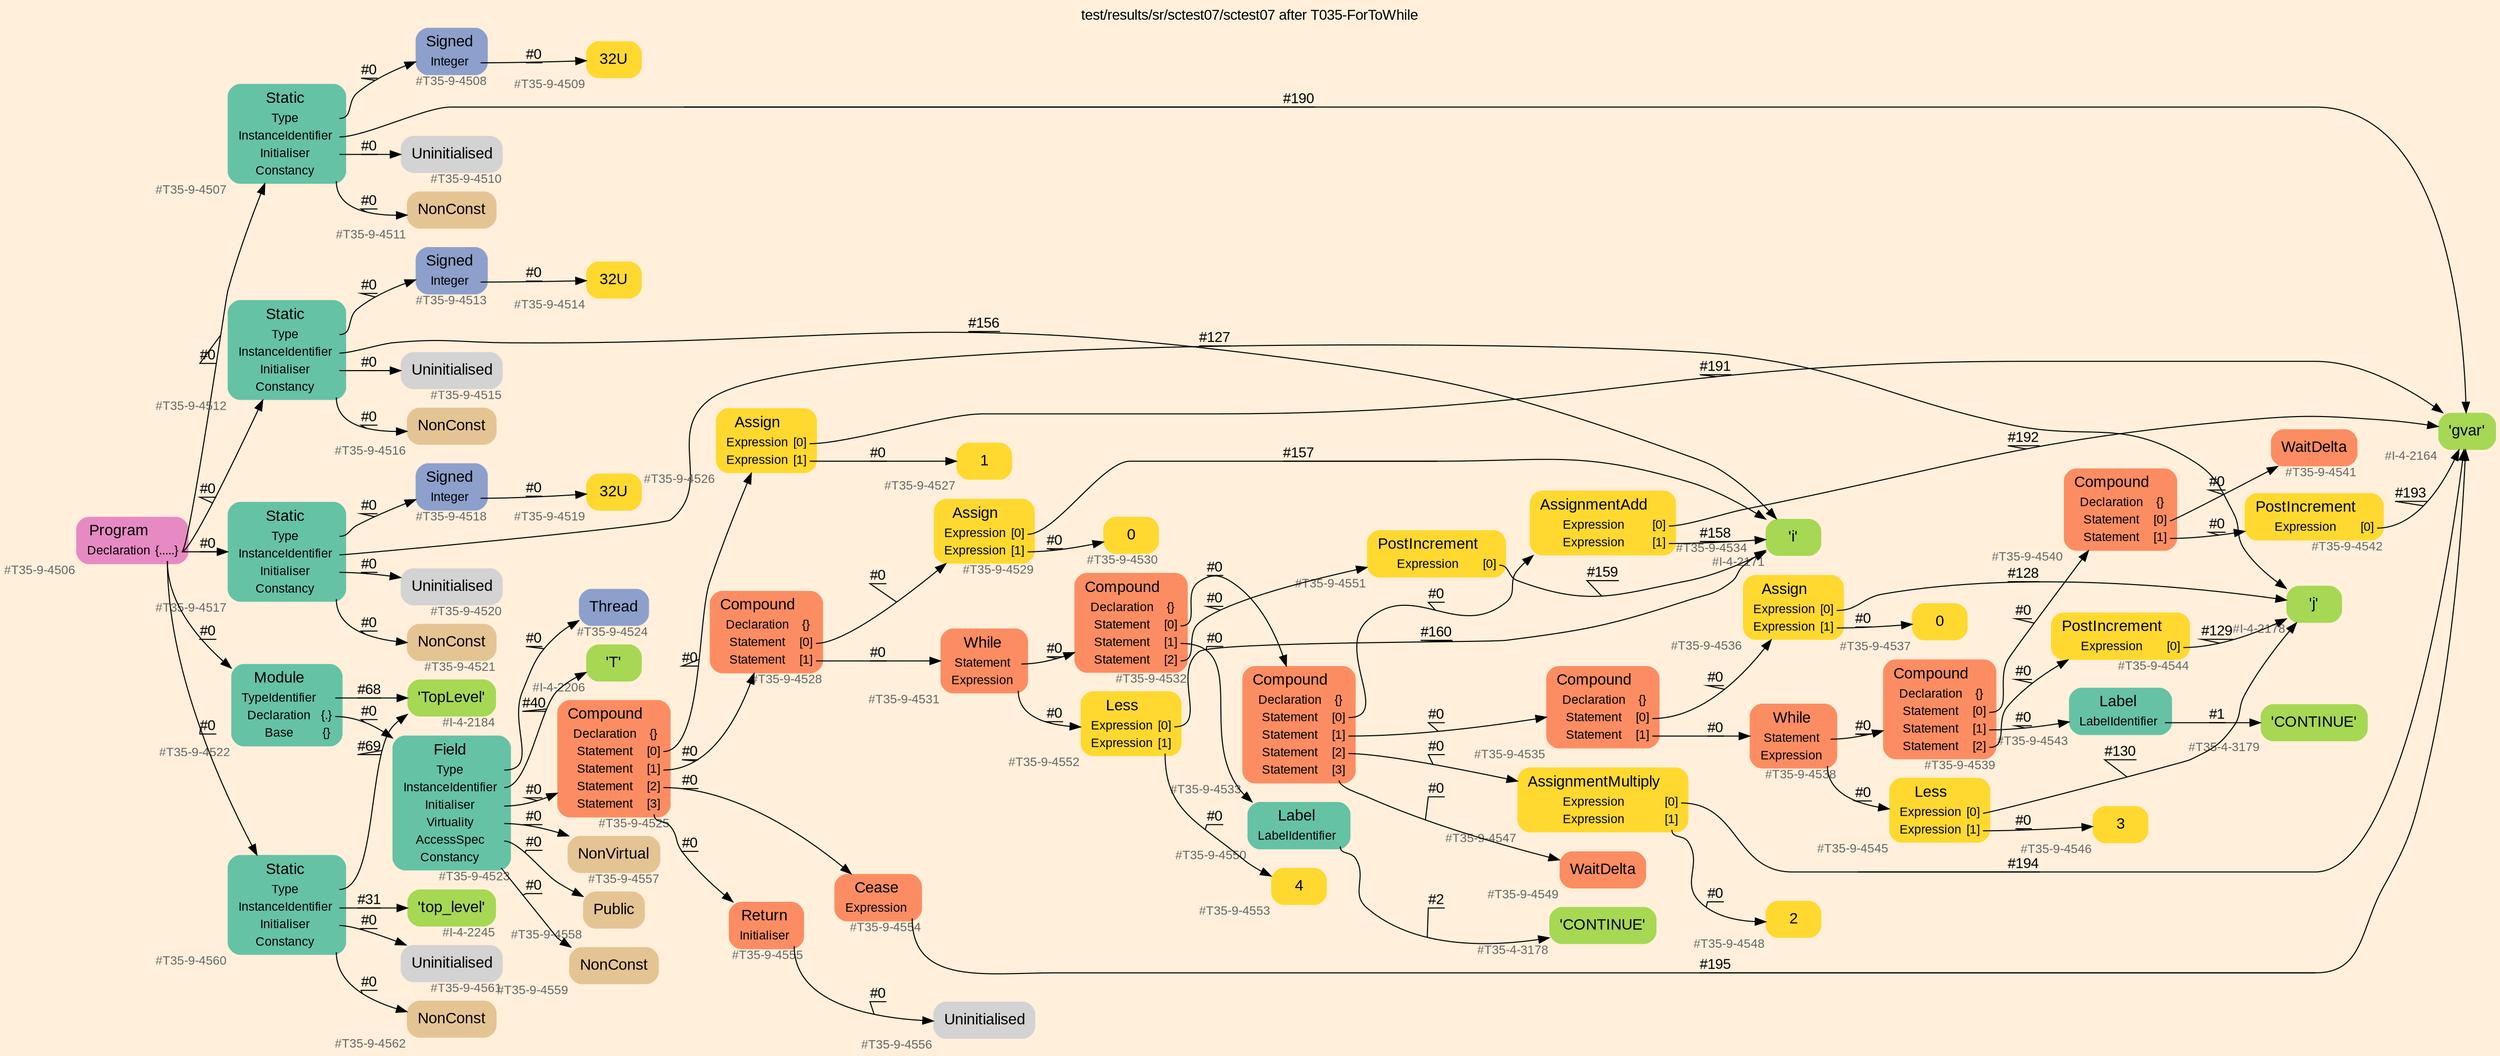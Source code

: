digraph "test/results/sr/sctest07/sctest07 after T035-ForToWhile" {
label = "test/results/sr/sctest07/sctest07 after T035-ForToWhile"
labelloc = t
graph [
    rankdir = "LR"
    ranksep = 0.3
    bgcolor = antiquewhite1
    color = black
    fontcolor = black
    fontname = "Arial"
];
node [
    fontname = "Arial"
];
edge [
    fontname = "Arial"
];

// -------------------- node figure --------------------
// -------- block #T35-9-4506 ----------
"#T35-9-4506" [
    fillcolor = "/set28/4"
    xlabel = "#T35-9-4506"
    fontsize = "12"
    fontcolor = grey40
    shape = "plaintext"
    label = <<TABLE BORDER="0" CELLBORDER="0" CELLSPACING="0">
     <TR><TD><FONT COLOR="black" POINT-SIZE="15">Program</FONT></TD></TR>
     <TR><TD><FONT COLOR="black" POINT-SIZE="12">Declaration</FONT></TD><TD PORT="port0"><FONT COLOR="black" POINT-SIZE="12">{.....}</FONT></TD></TR>
    </TABLE>>
    style = "rounded,filled"
];

// -------- block #T35-9-4507 ----------
"#T35-9-4507" [
    fillcolor = "/set28/1"
    xlabel = "#T35-9-4507"
    fontsize = "12"
    fontcolor = grey40
    shape = "plaintext"
    label = <<TABLE BORDER="0" CELLBORDER="0" CELLSPACING="0">
     <TR><TD><FONT COLOR="black" POINT-SIZE="15">Static</FONT></TD></TR>
     <TR><TD><FONT COLOR="black" POINT-SIZE="12">Type</FONT></TD><TD PORT="port0"></TD></TR>
     <TR><TD><FONT COLOR="black" POINT-SIZE="12">InstanceIdentifier</FONT></TD><TD PORT="port1"></TD></TR>
     <TR><TD><FONT COLOR="black" POINT-SIZE="12">Initialiser</FONT></TD><TD PORT="port2"></TD></TR>
     <TR><TD><FONT COLOR="black" POINT-SIZE="12">Constancy</FONT></TD><TD PORT="port3"></TD></TR>
    </TABLE>>
    style = "rounded,filled"
];

// -------- block #T35-9-4508 ----------
"#T35-9-4508" [
    fillcolor = "/set28/3"
    xlabel = "#T35-9-4508"
    fontsize = "12"
    fontcolor = grey40
    shape = "plaintext"
    label = <<TABLE BORDER="0" CELLBORDER="0" CELLSPACING="0">
     <TR><TD><FONT COLOR="black" POINT-SIZE="15">Signed</FONT></TD></TR>
     <TR><TD><FONT COLOR="black" POINT-SIZE="12">Integer</FONT></TD><TD PORT="port0"></TD></TR>
    </TABLE>>
    style = "rounded,filled"
];

// -------- block #T35-9-4509 ----------
"#T35-9-4509" [
    fillcolor = "/set28/6"
    xlabel = "#T35-9-4509"
    fontsize = "12"
    fontcolor = grey40
    shape = "plaintext"
    label = <<TABLE BORDER="0" CELLBORDER="0" CELLSPACING="0">
     <TR><TD><FONT COLOR="black" POINT-SIZE="15">32U</FONT></TD></TR>
    </TABLE>>
    style = "rounded,filled"
];

// -------- block #I-4-2164 ----------
"#I-4-2164" [
    fillcolor = "/set28/5"
    xlabel = "#I-4-2164"
    fontsize = "12"
    fontcolor = grey40
    shape = "plaintext"
    label = <<TABLE BORDER="0" CELLBORDER="0" CELLSPACING="0">
     <TR><TD><FONT COLOR="black" POINT-SIZE="15">'gvar'</FONT></TD></TR>
    </TABLE>>
    style = "rounded,filled"
];

// -------- block #T35-9-4510 ----------
"#T35-9-4510" [
    xlabel = "#T35-9-4510"
    fontsize = "12"
    fontcolor = grey40
    shape = "plaintext"
    label = <<TABLE BORDER="0" CELLBORDER="0" CELLSPACING="0">
     <TR><TD><FONT COLOR="black" POINT-SIZE="15">Uninitialised</FONT></TD></TR>
    </TABLE>>
    style = "rounded,filled"
];

// -------- block #T35-9-4511 ----------
"#T35-9-4511" [
    fillcolor = "/set28/7"
    xlabel = "#T35-9-4511"
    fontsize = "12"
    fontcolor = grey40
    shape = "plaintext"
    label = <<TABLE BORDER="0" CELLBORDER="0" CELLSPACING="0">
     <TR><TD><FONT COLOR="black" POINT-SIZE="15">NonConst</FONT></TD></TR>
    </TABLE>>
    style = "rounded,filled"
];

// -------- block #T35-9-4512 ----------
"#T35-9-4512" [
    fillcolor = "/set28/1"
    xlabel = "#T35-9-4512"
    fontsize = "12"
    fontcolor = grey40
    shape = "plaintext"
    label = <<TABLE BORDER="0" CELLBORDER="0" CELLSPACING="0">
     <TR><TD><FONT COLOR="black" POINT-SIZE="15">Static</FONT></TD></TR>
     <TR><TD><FONT COLOR="black" POINT-SIZE="12">Type</FONT></TD><TD PORT="port0"></TD></TR>
     <TR><TD><FONT COLOR="black" POINT-SIZE="12">InstanceIdentifier</FONT></TD><TD PORT="port1"></TD></TR>
     <TR><TD><FONT COLOR="black" POINT-SIZE="12">Initialiser</FONT></TD><TD PORT="port2"></TD></TR>
     <TR><TD><FONT COLOR="black" POINT-SIZE="12">Constancy</FONT></TD><TD PORT="port3"></TD></TR>
    </TABLE>>
    style = "rounded,filled"
];

// -------- block #T35-9-4513 ----------
"#T35-9-4513" [
    fillcolor = "/set28/3"
    xlabel = "#T35-9-4513"
    fontsize = "12"
    fontcolor = grey40
    shape = "plaintext"
    label = <<TABLE BORDER="0" CELLBORDER="0" CELLSPACING="0">
     <TR><TD><FONT COLOR="black" POINT-SIZE="15">Signed</FONT></TD></TR>
     <TR><TD><FONT COLOR="black" POINT-SIZE="12">Integer</FONT></TD><TD PORT="port0"></TD></TR>
    </TABLE>>
    style = "rounded,filled"
];

// -------- block #T35-9-4514 ----------
"#T35-9-4514" [
    fillcolor = "/set28/6"
    xlabel = "#T35-9-4514"
    fontsize = "12"
    fontcolor = grey40
    shape = "plaintext"
    label = <<TABLE BORDER="0" CELLBORDER="0" CELLSPACING="0">
     <TR><TD><FONT COLOR="black" POINT-SIZE="15">32U</FONT></TD></TR>
    </TABLE>>
    style = "rounded,filled"
];

// -------- block #I-4-2171 ----------
"#I-4-2171" [
    fillcolor = "/set28/5"
    xlabel = "#I-4-2171"
    fontsize = "12"
    fontcolor = grey40
    shape = "plaintext"
    label = <<TABLE BORDER="0" CELLBORDER="0" CELLSPACING="0">
     <TR><TD><FONT COLOR="black" POINT-SIZE="15">'i'</FONT></TD></TR>
    </TABLE>>
    style = "rounded,filled"
];

// -------- block #T35-9-4515 ----------
"#T35-9-4515" [
    xlabel = "#T35-9-4515"
    fontsize = "12"
    fontcolor = grey40
    shape = "plaintext"
    label = <<TABLE BORDER="0" CELLBORDER="0" CELLSPACING="0">
     <TR><TD><FONT COLOR="black" POINT-SIZE="15">Uninitialised</FONT></TD></TR>
    </TABLE>>
    style = "rounded,filled"
];

// -------- block #T35-9-4516 ----------
"#T35-9-4516" [
    fillcolor = "/set28/7"
    xlabel = "#T35-9-4516"
    fontsize = "12"
    fontcolor = grey40
    shape = "plaintext"
    label = <<TABLE BORDER="0" CELLBORDER="0" CELLSPACING="0">
     <TR><TD><FONT COLOR="black" POINT-SIZE="15">NonConst</FONT></TD></TR>
    </TABLE>>
    style = "rounded,filled"
];

// -------- block #T35-9-4517 ----------
"#T35-9-4517" [
    fillcolor = "/set28/1"
    xlabel = "#T35-9-4517"
    fontsize = "12"
    fontcolor = grey40
    shape = "plaintext"
    label = <<TABLE BORDER="0" CELLBORDER="0" CELLSPACING="0">
     <TR><TD><FONT COLOR="black" POINT-SIZE="15">Static</FONT></TD></TR>
     <TR><TD><FONT COLOR="black" POINT-SIZE="12">Type</FONT></TD><TD PORT="port0"></TD></TR>
     <TR><TD><FONT COLOR="black" POINT-SIZE="12">InstanceIdentifier</FONT></TD><TD PORT="port1"></TD></TR>
     <TR><TD><FONT COLOR="black" POINT-SIZE="12">Initialiser</FONT></TD><TD PORT="port2"></TD></TR>
     <TR><TD><FONT COLOR="black" POINT-SIZE="12">Constancy</FONT></TD><TD PORT="port3"></TD></TR>
    </TABLE>>
    style = "rounded,filled"
];

// -------- block #T35-9-4518 ----------
"#T35-9-4518" [
    fillcolor = "/set28/3"
    xlabel = "#T35-9-4518"
    fontsize = "12"
    fontcolor = grey40
    shape = "plaintext"
    label = <<TABLE BORDER="0" CELLBORDER="0" CELLSPACING="0">
     <TR><TD><FONT COLOR="black" POINT-SIZE="15">Signed</FONT></TD></TR>
     <TR><TD><FONT COLOR="black" POINT-SIZE="12">Integer</FONT></TD><TD PORT="port0"></TD></TR>
    </TABLE>>
    style = "rounded,filled"
];

// -------- block #T35-9-4519 ----------
"#T35-9-4519" [
    fillcolor = "/set28/6"
    xlabel = "#T35-9-4519"
    fontsize = "12"
    fontcolor = grey40
    shape = "plaintext"
    label = <<TABLE BORDER="0" CELLBORDER="0" CELLSPACING="0">
     <TR><TD><FONT COLOR="black" POINT-SIZE="15">32U</FONT></TD></TR>
    </TABLE>>
    style = "rounded,filled"
];

// -------- block #I-4-2178 ----------
"#I-4-2178" [
    fillcolor = "/set28/5"
    xlabel = "#I-4-2178"
    fontsize = "12"
    fontcolor = grey40
    shape = "plaintext"
    label = <<TABLE BORDER="0" CELLBORDER="0" CELLSPACING="0">
     <TR><TD><FONT COLOR="black" POINT-SIZE="15">'j'</FONT></TD></TR>
    </TABLE>>
    style = "rounded,filled"
];

// -------- block #T35-9-4520 ----------
"#T35-9-4520" [
    xlabel = "#T35-9-4520"
    fontsize = "12"
    fontcolor = grey40
    shape = "plaintext"
    label = <<TABLE BORDER="0" CELLBORDER="0" CELLSPACING="0">
     <TR><TD><FONT COLOR="black" POINT-SIZE="15">Uninitialised</FONT></TD></TR>
    </TABLE>>
    style = "rounded,filled"
];

// -------- block #T35-9-4521 ----------
"#T35-9-4521" [
    fillcolor = "/set28/7"
    xlabel = "#T35-9-4521"
    fontsize = "12"
    fontcolor = grey40
    shape = "plaintext"
    label = <<TABLE BORDER="0" CELLBORDER="0" CELLSPACING="0">
     <TR><TD><FONT COLOR="black" POINT-SIZE="15">NonConst</FONT></TD></TR>
    </TABLE>>
    style = "rounded,filled"
];

// -------- block #T35-9-4522 ----------
"#T35-9-4522" [
    fillcolor = "/set28/1"
    xlabel = "#T35-9-4522"
    fontsize = "12"
    fontcolor = grey40
    shape = "plaintext"
    label = <<TABLE BORDER="0" CELLBORDER="0" CELLSPACING="0">
     <TR><TD><FONT COLOR="black" POINT-SIZE="15">Module</FONT></TD></TR>
     <TR><TD><FONT COLOR="black" POINT-SIZE="12">TypeIdentifier</FONT></TD><TD PORT="port0"></TD></TR>
     <TR><TD><FONT COLOR="black" POINT-SIZE="12">Declaration</FONT></TD><TD PORT="port1"><FONT COLOR="black" POINT-SIZE="12">{.}</FONT></TD></TR>
     <TR><TD><FONT COLOR="black" POINT-SIZE="12">Base</FONT></TD><TD PORT="port2"><FONT COLOR="black" POINT-SIZE="12">{}</FONT></TD></TR>
    </TABLE>>
    style = "rounded,filled"
];

// -------- block #I-4-2184 ----------
"#I-4-2184" [
    fillcolor = "/set28/5"
    xlabel = "#I-4-2184"
    fontsize = "12"
    fontcolor = grey40
    shape = "plaintext"
    label = <<TABLE BORDER="0" CELLBORDER="0" CELLSPACING="0">
     <TR><TD><FONT COLOR="black" POINT-SIZE="15">'TopLevel'</FONT></TD></TR>
    </TABLE>>
    style = "rounded,filled"
];

// -------- block #T35-9-4523 ----------
"#T35-9-4523" [
    fillcolor = "/set28/1"
    xlabel = "#T35-9-4523"
    fontsize = "12"
    fontcolor = grey40
    shape = "plaintext"
    label = <<TABLE BORDER="0" CELLBORDER="0" CELLSPACING="0">
     <TR><TD><FONT COLOR="black" POINT-SIZE="15">Field</FONT></TD></TR>
     <TR><TD><FONT COLOR="black" POINT-SIZE="12">Type</FONT></TD><TD PORT="port0"></TD></TR>
     <TR><TD><FONT COLOR="black" POINT-SIZE="12">InstanceIdentifier</FONT></TD><TD PORT="port1"></TD></TR>
     <TR><TD><FONT COLOR="black" POINT-SIZE="12">Initialiser</FONT></TD><TD PORT="port2"></TD></TR>
     <TR><TD><FONT COLOR="black" POINT-SIZE="12">Virtuality</FONT></TD><TD PORT="port3"></TD></TR>
     <TR><TD><FONT COLOR="black" POINT-SIZE="12">AccessSpec</FONT></TD><TD PORT="port4"></TD></TR>
     <TR><TD><FONT COLOR="black" POINT-SIZE="12">Constancy</FONT></TD><TD PORT="port5"></TD></TR>
    </TABLE>>
    style = "rounded,filled"
];

// -------- block #T35-9-4524 ----------
"#T35-9-4524" [
    fillcolor = "/set28/3"
    xlabel = "#T35-9-4524"
    fontsize = "12"
    fontcolor = grey40
    shape = "plaintext"
    label = <<TABLE BORDER="0" CELLBORDER="0" CELLSPACING="0">
     <TR><TD><FONT COLOR="black" POINT-SIZE="15">Thread</FONT></TD></TR>
    </TABLE>>
    style = "rounded,filled"
];

// -------- block #I-4-2206 ----------
"#I-4-2206" [
    fillcolor = "/set28/5"
    xlabel = "#I-4-2206"
    fontsize = "12"
    fontcolor = grey40
    shape = "plaintext"
    label = <<TABLE BORDER="0" CELLBORDER="0" CELLSPACING="0">
     <TR><TD><FONT COLOR="black" POINT-SIZE="15">'T'</FONT></TD></TR>
    </TABLE>>
    style = "rounded,filled"
];

// -------- block #T35-9-4525 ----------
"#T35-9-4525" [
    fillcolor = "/set28/2"
    xlabel = "#T35-9-4525"
    fontsize = "12"
    fontcolor = grey40
    shape = "plaintext"
    label = <<TABLE BORDER="0" CELLBORDER="0" CELLSPACING="0">
     <TR><TD><FONT COLOR="black" POINT-SIZE="15">Compound</FONT></TD></TR>
     <TR><TD><FONT COLOR="black" POINT-SIZE="12">Declaration</FONT></TD><TD PORT="port0"><FONT COLOR="black" POINT-SIZE="12">{}</FONT></TD></TR>
     <TR><TD><FONT COLOR="black" POINT-SIZE="12">Statement</FONT></TD><TD PORT="port1"><FONT COLOR="black" POINT-SIZE="12">[0]</FONT></TD></TR>
     <TR><TD><FONT COLOR="black" POINT-SIZE="12">Statement</FONT></TD><TD PORT="port2"><FONT COLOR="black" POINT-SIZE="12">[1]</FONT></TD></TR>
     <TR><TD><FONT COLOR="black" POINT-SIZE="12">Statement</FONT></TD><TD PORT="port3"><FONT COLOR="black" POINT-SIZE="12">[2]</FONT></TD></TR>
     <TR><TD><FONT COLOR="black" POINT-SIZE="12">Statement</FONT></TD><TD PORT="port4"><FONT COLOR="black" POINT-SIZE="12">[3]</FONT></TD></TR>
    </TABLE>>
    style = "rounded,filled"
];

// -------- block #T35-9-4526 ----------
"#T35-9-4526" [
    fillcolor = "/set28/6"
    xlabel = "#T35-9-4526"
    fontsize = "12"
    fontcolor = grey40
    shape = "plaintext"
    label = <<TABLE BORDER="0" CELLBORDER="0" CELLSPACING="0">
     <TR><TD><FONT COLOR="black" POINT-SIZE="15">Assign</FONT></TD></TR>
     <TR><TD><FONT COLOR="black" POINT-SIZE="12">Expression</FONT></TD><TD PORT="port0"><FONT COLOR="black" POINT-SIZE="12">[0]</FONT></TD></TR>
     <TR><TD><FONT COLOR="black" POINT-SIZE="12">Expression</FONT></TD><TD PORT="port1"><FONT COLOR="black" POINT-SIZE="12">[1]</FONT></TD></TR>
    </TABLE>>
    style = "rounded,filled"
];

// -------- block #T35-9-4527 ----------
"#T35-9-4527" [
    fillcolor = "/set28/6"
    xlabel = "#T35-9-4527"
    fontsize = "12"
    fontcolor = grey40
    shape = "plaintext"
    label = <<TABLE BORDER="0" CELLBORDER="0" CELLSPACING="0">
     <TR><TD><FONT COLOR="black" POINT-SIZE="15">1</FONT></TD></TR>
    </TABLE>>
    style = "rounded,filled"
];

// -------- block #T35-9-4528 ----------
"#T35-9-4528" [
    fillcolor = "/set28/2"
    xlabel = "#T35-9-4528"
    fontsize = "12"
    fontcolor = grey40
    shape = "plaintext"
    label = <<TABLE BORDER="0" CELLBORDER="0" CELLSPACING="0">
     <TR><TD><FONT COLOR="black" POINT-SIZE="15">Compound</FONT></TD></TR>
     <TR><TD><FONT COLOR="black" POINT-SIZE="12">Declaration</FONT></TD><TD PORT="port0"><FONT COLOR="black" POINT-SIZE="12">{}</FONT></TD></TR>
     <TR><TD><FONT COLOR="black" POINT-SIZE="12">Statement</FONT></TD><TD PORT="port1"><FONT COLOR="black" POINT-SIZE="12">[0]</FONT></TD></TR>
     <TR><TD><FONT COLOR="black" POINT-SIZE="12">Statement</FONT></TD><TD PORT="port2"><FONT COLOR="black" POINT-SIZE="12">[1]</FONT></TD></TR>
    </TABLE>>
    style = "rounded,filled"
];

// -------- block #T35-9-4529 ----------
"#T35-9-4529" [
    fillcolor = "/set28/6"
    xlabel = "#T35-9-4529"
    fontsize = "12"
    fontcolor = grey40
    shape = "plaintext"
    label = <<TABLE BORDER="0" CELLBORDER="0" CELLSPACING="0">
     <TR><TD><FONT COLOR="black" POINT-SIZE="15">Assign</FONT></TD></TR>
     <TR><TD><FONT COLOR="black" POINT-SIZE="12">Expression</FONT></TD><TD PORT="port0"><FONT COLOR="black" POINT-SIZE="12">[0]</FONT></TD></TR>
     <TR><TD><FONT COLOR="black" POINT-SIZE="12">Expression</FONT></TD><TD PORT="port1"><FONT COLOR="black" POINT-SIZE="12">[1]</FONT></TD></TR>
    </TABLE>>
    style = "rounded,filled"
];

// -------- block #T35-9-4530 ----------
"#T35-9-4530" [
    fillcolor = "/set28/6"
    xlabel = "#T35-9-4530"
    fontsize = "12"
    fontcolor = grey40
    shape = "plaintext"
    label = <<TABLE BORDER="0" CELLBORDER="0" CELLSPACING="0">
     <TR><TD><FONT COLOR="black" POINT-SIZE="15">0</FONT></TD></TR>
    </TABLE>>
    style = "rounded,filled"
];

// -------- block #T35-9-4531 ----------
"#T35-9-4531" [
    fillcolor = "/set28/2"
    xlabel = "#T35-9-4531"
    fontsize = "12"
    fontcolor = grey40
    shape = "plaintext"
    label = <<TABLE BORDER="0" CELLBORDER="0" CELLSPACING="0">
     <TR><TD><FONT COLOR="black" POINT-SIZE="15">While</FONT></TD></TR>
     <TR><TD><FONT COLOR="black" POINT-SIZE="12">Statement</FONT></TD><TD PORT="port0"></TD></TR>
     <TR><TD><FONT COLOR="black" POINT-SIZE="12">Expression</FONT></TD><TD PORT="port1"></TD></TR>
    </TABLE>>
    style = "rounded,filled"
];

// -------- block #T35-9-4532 ----------
"#T35-9-4532" [
    fillcolor = "/set28/2"
    xlabel = "#T35-9-4532"
    fontsize = "12"
    fontcolor = grey40
    shape = "plaintext"
    label = <<TABLE BORDER="0" CELLBORDER="0" CELLSPACING="0">
     <TR><TD><FONT COLOR="black" POINT-SIZE="15">Compound</FONT></TD></TR>
     <TR><TD><FONT COLOR="black" POINT-SIZE="12">Declaration</FONT></TD><TD PORT="port0"><FONT COLOR="black" POINT-SIZE="12">{}</FONT></TD></TR>
     <TR><TD><FONT COLOR="black" POINT-SIZE="12">Statement</FONT></TD><TD PORT="port1"><FONT COLOR="black" POINT-SIZE="12">[0]</FONT></TD></TR>
     <TR><TD><FONT COLOR="black" POINT-SIZE="12">Statement</FONT></TD><TD PORT="port2"><FONT COLOR="black" POINT-SIZE="12">[1]</FONT></TD></TR>
     <TR><TD><FONT COLOR="black" POINT-SIZE="12">Statement</FONT></TD><TD PORT="port3"><FONT COLOR="black" POINT-SIZE="12">[2]</FONT></TD></TR>
    </TABLE>>
    style = "rounded,filled"
];

// -------- block #T35-9-4533 ----------
"#T35-9-4533" [
    fillcolor = "/set28/2"
    xlabel = "#T35-9-4533"
    fontsize = "12"
    fontcolor = grey40
    shape = "plaintext"
    label = <<TABLE BORDER="0" CELLBORDER="0" CELLSPACING="0">
     <TR><TD><FONT COLOR="black" POINT-SIZE="15">Compound</FONT></TD></TR>
     <TR><TD><FONT COLOR="black" POINT-SIZE="12">Declaration</FONT></TD><TD PORT="port0"><FONT COLOR="black" POINT-SIZE="12">{}</FONT></TD></TR>
     <TR><TD><FONT COLOR="black" POINT-SIZE="12">Statement</FONT></TD><TD PORT="port1"><FONT COLOR="black" POINT-SIZE="12">[0]</FONT></TD></TR>
     <TR><TD><FONT COLOR="black" POINT-SIZE="12">Statement</FONT></TD><TD PORT="port2"><FONT COLOR="black" POINT-SIZE="12">[1]</FONT></TD></TR>
     <TR><TD><FONT COLOR="black" POINT-SIZE="12">Statement</FONT></TD><TD PORT="port3"><FONT COLOR="black" POINT-SIZE="12">[2]</FONT></TD></TR>
     <TR><TD><FONT COLOR="black" POINT-SIZE="12">Statement</FONT></TD><TD PORT="port4"><FONT COLOR="black" POINT-SIZE="12">[3]</FONT></TD></TR>
    </TABLE>>
    style = "rounded,filled"
];

// -------- block #T35-9-4534 ----------
"#T35-9-4534" [
    fillcolor = "/set28/6"
    xlabel = "#T35-9-4534"
    fontsize = "12"
    fontcolor = grey40
    shape = "plaintext"
    label = <<TABLE BORDER="0" CELLBORDER="0" CELLSPACING="0">
     <TR><TD><FONT COLOR="black" POINT-SIZE="15">AssignmentAdd</FONT></TD></TR>
     <TR><TD><FONT COLOR="black" POINT-SIZE="12">Expression</FONT></TD><TD PORT="port0"><FONT COLOR="black" POINT-SIZE="12">[0]</FONT></TD></TR>
     <TR><TD><FONT COLOR="black" POINT-SIZE="12">Expression</FONT></TD><TD PORT="port1"><FONT COLOR="black" POINT-SIZE="12">[1]</FONT></TD></TR>
    </TABLE>>
    style = "rounded,filled"
];

// -------- block #T35-9-4535 ----------
"#T35-9-4535" [
    fillcolor = "/set28/2"
    xlabel = "#T35-9-4535"
    fontsize = "12"
    fontcolor = grey40
    shape = "plaintext"
    label = <<TABLE BORDER="0" CELLBORDER="0" CELLSPACING="0">
     <TR><TD><FONT COLOR="black" POINT-SIZE="15">Compound</FONT></TD></TR>
     <TR><TD><FONT COLOR="black" POINT-SIZE="12">Declaration</FONT></TD><TD PORT="port0"><FONT COLOR="black" POINT-SIZE="12">{}</FONT></TD></TR>
     <TR><TD><FONT COLOR="black" POINT-SIZE="12">Statement</FONT></TD><TD PORT="port1"><FONT COLOR="black" POINT-SIZE="12">[0]</FONT></TD></TR>
     <TR><TD><FONT COLOR="black" POINT-SIZE="12">Statement</FONT></TD><TD PORT="port2"><FONT COLOR="black" POINT-SIZE="12">[1]</FONT></TD></TR>
    </TABLE>>
    style = "rounded,filled"
];

// -------- block #T35-9-4536 ----------
"#T35-9-4536" [
    fillcolor = "/set28/6"
    xlabel = "#T35-9-4536"
    fontsize = "12"
    fontcolor = grey40
    shape = "plaintext"
    label = <<TABLE BORDER="0" CELLBORDER="0" CELLSPACING="0">
     <TR><TD><FONT COLOR="black" POINT-SIZE="15">Assign</FONT></TD></TR>
     <TR><TD><FONT COLOR="black" POINT-SIZE="12">Expression</FONT></TD><TD PORT="port0"><FONT COLOR="black" POINT-SIZE="12">[0]</FONT></TD></TR>
     <TR><TD><FONT COLOR="black" POINT-SIZE="12">Expression</FONT></TD><TD PORT="port1"><FONT COLOR="black" POINT-SIZE="12">[1]</FONT></TD></TR>
    </TABLE>>
    style = "rounded,filled"
];

// -------- block #T35-9-4537 ----------
"#T35-9-4537" [
    fillcolor = "/set28/6"
    xlabel = "#T35-9-4537"
    fontsize = "12"
    fontcolor = grey40
    shape = "plaintext"
    label = <<TABLE BORDER="0" CELLBORDER="0" CELLSPACING="0">
     <TR><TD><FONT COLOR="black" POINT-SIZE="15">0</FONT></TD></TR>
    </TABLE>>
    style = "rounded,filled"
];

// -------- block #T35-9-4538 ----------
"#T35-9-4538" [
    fillcolor = "/set28/2"
    xlabel = "#T35-9-4538"
    fontsize = "12"
    fontcolor = grey40
    shape = "plaintext"
    label = <<TABLE BORDER="0" CELLBORDER="0" CELLSPACING="0">
     <TR><TD><FONT COLOR="black" POINT-SIZE="15">While</FONT></TD></TR>
     <TR><TD><FONT COLOR="black" POINT-SIZE="12">Statement</FONT></TD><TD PORT="port0"></TD></TR>
     <TR><TD><FONT COLOR="black" POINT-SIZE="12">Expression</FONT></TD><TD PORT="port1"></TD></TR>
    </TABLE>>
    style = "rounded,filled"
];

// -------- block #T35-9-4539 ----------
"#T35-9-4539" [
    fillcolor = "/set28/2"
    xlabel = "#T35-9-4539"
    fontsize = "12"
    fontcolor = grey40
    shape = "plaintext"
    label = <<TABLE BORDER="0" CELLBORDER="0" CELLSPACING="0">
     <TR><TD><FONT COLOR="black" POINT-SIZE="15">Compound</FONT></TD></TR>
     <TR><TD><FONT COLOR="black" POINT-SIZE="12">Declaration</FONT></TD><TD PORT="port0"><FONT COLOR="black" POINT-SIZE="12">{}</FONT></TD></TR>
     <TR><TD><FONT COLOR="black" POINT-SIZE="12">Statement</FONT></TD><TD PORT="port1"><FONT COLOR="black" POINT-SIZE="12">[0]</FONT></TD></TR>
     <TR><TD><FONT COLOR="black" POINT-SIZE="12">Statement</FONT></TD><TD PORT="port2"><FONT COLOR="black" POINT-SIZE="12">[1]</FONT></TD></TR>
     <TR><TD><FONT COLOR="black" POINT-SIZE="12">Statement</FONT></TD><TD PORT="port3"><FONT COLOR="black" POINT-SIZE="12">[2]</FONT></TD></TR>
    </TABLE>>
    style = "rounded,filled"
];

// -------- block #T35-9-4540 ----------
"#T35-9-4540" [
    fillcolor = "/set28/2"
    xlabel = "#T35-9-4540"
    fontsize = "12"
    fontcolor = grey40
    shape = "plaintext"
    label = <<TABLE BORDER="0" CELLBORDER="0" CELLSPACING="0">
     <TR><TD><FONT COLOR="black" POINT-SIZE="15">Compound</FONT></TD></TR>
     <TR><TD><FONT COLOR="black" POINT-SIZE="12">Declaration</FONT></TD><TD PORT="port0"><FONT COLOR="black" POINT-SIZE="12">{}</FONT></TD></TR>
     <TR><TD><FONT COLOR="black" POINT-SIZE="12">Statement</FONT></TD><TD PORT="port1"><FONT COLOR="black" POINT-SIZE="12">[0]</FONT></TD></TR>
     <TR><TD><FONT COLOR="black" POINT-SIZE="12">Statement</FONT></TD><TD PORT="port2"><FONT COLOR="black" POINT-SIZE="12">[1]</FONT></TD></TR>
    </TABLE>>
    style = "rounded,filled"
];

// -------- block #T35-9-4541 ----------
"#T35-9-4541" [
    fillcolor = "/set28/2"
    xlabel = "#T35-9-4541"
    fontsize = "12"
    fontcolor = grey40
    shape = "plaintext"
    label = <<TABLE BORDER="0" CELLBORDER="0" CELLSPACING="0">
     <TR><TD><FONT COLOR="black" POINT-SIZE="15">WaitDelta</FONT></TD></TR>
    </TABLE>>
    style = "rounded,filled"
];

// -------- block #T35-9-4542 ----------
"#T35-9-4542" [
    fillcolor = "/set28/6"
    xlabel = "#T35-9-4542"
    fontsize = "12"
    fontcolor = grey40
    shape = "plaintext"
    label = <<TABLE BORDER="0" CELLBORDER="0" CELLSPACING="0">
     <TR><TD><FONT COLOR="black" POINT-SIZE="15">PostIncrement</FONT></TD></TR>
     <TR><TD><FONT COLOR="black" POINT-SIZE="12">Expression</FONT></TD><TD PORT="port0"><FONT COLOR="black" POINT-SIZE="12">[0]</FONT></TD></TR>
    </TABLE>>
    style = "rounded,filled"
];

// -------- block #T35-9-4543 ----------
"#T35-9-4543" [
    fillcolor = "/set28/1"
    xlabel = "#T35-9-4543"
    fontsize = "12"
    fontcolor = grey40
    shape = "plaintext"
    label = <<TABLE BORDER="0" CELLBORDER="0" CELLSPACING="0">
     <TR><TD><FONT COLOR="black" POINT-SIZE="15">Label</FONT></TD></TR>
     <TR><TD><FONT COLOR="black" POINT-SIZE="12">LabelIdentifier</FONT></TD><TD PORT="port0"></TD></TR>
    </TABLE>>
    style = "rounded,filled"
];

// -------- block #T35-4-3179 ----------
"#T35-4-3179" [
    fillcolor = "/set28/5"
    xlabel = "#T35-4-3179"
    fontsize = "12"
    fontcolor = grey40
    shape = "plaintext"
    label = <<TABLE BORDER="0" CELLBORDER="0" CELLSPACING="0">
     <TR><TD><FONT COLOR="black" POINT-SIZE="15">'CONTINUE'</FONT></TD></TR>
    </TABLE>>
    style = "rounded,filled"
];

// -------- block #T35-9-4544 ----------
"#T35-9-4544" [
    fillcolor = "/set28/6"
    xlabel = "#T35-9-4544"
    fontsize = "12"
    fontcolor = grey40
    shape = "plaintext"
    label = <<TABLE BORDER="0" CELLBORDER="0" CELLSPACING="0">
     <TR><TD><FONT COLOR="black" POINT-SIZE="15">PostIncrement</FONT></TD></TR>
     <TR><TD><FONT COLOR="black" POINT-SIZE="12">Expression</FONT></TD><TD PORT="port0"><FONT COLOR="black" POINT-SIZE="12">[0]</FONT></TD></TR>
    </TABLE>>
    style = "rounded,filled"
];

// -------- block #T35-9-4545 ----------
"#T35-9-4545" [
    fillcolor = "/set28/6"
    xlabel = "#T35-9-4545"
    fontsize = "12"
    fontcolor = grey40
    shape = "plaintext"
    label = <<TABLE BORDER="0" CELLBORDER="0" CELLSPACING="0">
     <TR><TD><FONT COLOR="black" POINT-SIZE="15">Less</FONT></TD></TR>
     <TR><TD><FONT COLOR="black" POINT-SIZE="12">Expression</FONT></TD><TD PORT="port0"><FONT COLOR="black" POINT-SIZE="12">[0]</FONT></TD></TR>
     <TR><TD><FONT COLOR="black" POINT-SIZE="12">Expression</FONT></TD><TD PORT="port1"><FONT COLOR="black" POINT-SIZE="12">[1]</FONT></TD></TR>
    </TABLE>>
    style = "rounded,filled"
];

// -------- block #T35-9-4546 ----------
"#T35-9-4546" [
    fillcolor = "/set28/6"
    xlabel = "#T35-9-4546"
    fontsize = "12"
    fontcolor = grey40
    shape = "plaintext"
    label = <<TABLE BORDER="0" CELLBORDER="0" CELLSPACING="0">
     <TR><TD><FONT COLOR="black" POINT-SIZE="15">3</FONT></TD></TR>
    </TABLE>>
    style = "rounded,filled"
];

// -------- block #T35-9-4547 ----------
"#T35-9-4547" [
    fillcolor = "/set28/6"
    xlabel = "#T35-9-4547"
    fontsize = "12"
    fontcolor = grey40
    shape = "plaintext"
    label = <<TABLE BORDER="0" CELLBORDER="0" CELLSPACING="0">
     <TR><TD><FONT COLOR="black" POINT-SIZE="15">AssignmentMultiply</FONT></TD></TR>
     <TR><TD><FONT COLOR="black" POINT-SIZE="12">Expression</FONT></TD><TD PORT="port0"><FONT COLOR="black" POINT-SIZE="12">[0]</FONT></TD></TR>
     <TR><TD><FONT COLOR="black" POINT-SIZE="12">Expression</FONT></TD><TD PORT="port1"><FONT COLOR="black" POINT-SIZE="12">[1]</FONT></TD></TR>
    </TABLE>>
    style = "rounded,filled"
];

// -------- block #T35-9-4548 ----------
"#T35-9-4548" [
    fillcolor = "/set28/6"
    xlabel = "#T35-9-4548"
    fontsize = "12"
    fontcolor = grey40
    shape = "plaintext"
    label = <<TABLE BORDER="0" CELLBORDER="0" CELLSPACING="0">
     <TR><TD><FONT COLOR="black" POINT-SIZE="15">2</FONT></TD></TR>
    </TABLE>>
    style = "rounded,filled"
];

// -------- block #T35-9-4549 ----------
"#T35-9-4549" [
    fillcolor = "/set28/2"
    xlabel = "#T35-9-4549"
    fontsize = "12"
    fontcolor = grey40
    shape = "plaintext"
    label = <<TABLE BORDER="0" CELLBORDER="0" CELLSPACING="0">
     <TR><TD><FONT COLOR="black" POINT-SIZE="15">WaitDelta</FONT></TD></TR>
    </TABLE>>
    style = "rounded,filled"
];

// -------- block #T35-9-4550 ----------
"#T35-9-4550" [
    fillcolor = "/set28/1"
    xlabel = "#T35-9-4550"
    fontsize = "12"
    fontcolor = grey40
    shape = "plaintext"
    label = <<TABLE BORDER="0" CELLBORDER="0" CELLSPACING="0">
     <TR><TD><FONT COLOR="black" POINT-SIZE="15">Label</FONT></TD></TR>
     <TR><TD><FONT COLOR="black" POINT-SIZE="12">LabelIdentifier</FONT></TD><TD PORT="port0"></TD></TR>
    </TABLE>>
    style = "rounded,filled"
];

// -------- block #T35-4-3178 ----------
"#T35-4-3178" [
    fillcolor = "/set28/5"
    xlabel = "#T35-4-3178"
    fontsize = "12"
    fontcolor = grey40
    shape = "plaintext"
    label = <<TABLE BORDER="0" CELLBORDER="0" CELLSPACING="0">
     <TR><TD><FONT COLOR="black" POINT-SIZE="15">'CONTINUE'</FONT></TD></TR>
    </TABLE>>
    style = "rounded,filled"
];

// -------- block #T35-9-4551 ----------
"#T35-9-4551" [
    fillcolor = "/set28/6"
    xlabel = "#T35-9-4551"
    fontsize = "12"
    fontcolor = grey40
    shape = "plaintext"
    label = <<TABLE BORDER="0" CELLBORDER="0" CELLSPACING="0">
     <TR><TD><FONT COLOR="black" POINT-SIZE="15">PostIncrement</FONT></TD></TR>
     <TR><TD><FONT COLOR="black" POINT-SIZE="12">Expression</FONT></TD><TD PORT="port0"><FONT COLOR="black" POINT-SIZE="12">[0]</FONT></TD></TR>
    </TABLE>>
    style = "rounded,filled"
];

// -------- block #T35-9-4552 ----------
"#T35-9-4552" [
    fillcolor = "/set28/6"
    xlabel = "#T35-9-4552"
    fontsize = "12"
    fontcolor = grey40
    shape = "plaintext"
    label = <<TABLE BORDER="0" CELLBORDER="0" CELLSPACING="0">
     <TR><TD><FONT COLOR="black" POINT-SIZE="15">Less</FONT></TD></TR>
     <TR><TD><FONT COLOR="black" POINT-SIZE="12">Expression</FONT></TD><TD PORT="port0"><FONT COLOR="black" POINT-SIZE="12">[0]</FONT></TD></TR>
     <TR><TD><FONT COLOR="black" POINT-SIZE="12">Expression</FONT></TD><TD PORT="port1"><FONT COLOR="black" POINT-SIZE="12">[1]</FONT></TD></TR>
    </TABLE>>
    style = "rounded,filled"
];

// -------- block #T35-9-4553 ----------
"#T35-9-4553" [
    fillcolor = "/set28/6"
    xlabel = "#T35-9-4553"
    fontsize = "12"
    fontcolor = grey40
    shape = "plaintext"
    label = <<TABLE BORDER="0" CELLBORDER="0" CELLSPACING="0">
     <TR><TD><FONT COLOR="black" POINT-SIZE="15">4</FONT></TD></TR>
    </TABLE>>
    style = "rounded,filled"
];

// -------- block #T35-9-4554 ----------
"#T35-9-4554" [
    fillcolor = "/set28/2"
    xlabel = "#T35-9-4554"
    fontsize = "12"
    fontcolor = grey40
    shape = "plaintext"
    label = <<TABLE BORDER="0" CELLBORDER="0" CELLSPACING="0">
     <TR><TD><FONT COLOR="black" POINT-SIZE="15">Cease</FONT></TD></TR>
     <TR><TD><FONT COLOR="black" POINT-SIZE="12">Expression</FONT></TD><TD PORT="port0"></TD></TR>
    </TABLE>>
    style = "rounded,filled"
];

// -------- block #T35-9-4555 ----------
"#T35-9-4555" [
    fillcolor = "/set28/2"
    xlabel = "#T35-9-4555"
    fontsize = "12"
    fontcolor = grey40
    shape = "plaintext"
    label = <<TABLE BORDER="0" CELLBORDER="0" CELLSPACING="0">
     <TR><TD><FONT COLOR="black" POINT-SIZE="15">Return</FONT></TD></TR>
     <TR><TD><FONT COLOR="black" POINT-SIZE="12">Initialiser</FONT></TD><TD PORT="port0"></TD></TR>
    </TABLE>>
    style = "rounded,filled"
];

// -------- block #T35-9-4556 ----------
"#T35-9-4556" [
    xlabel = "#T35-9-4556"
    fontsize = "12"
    fontcolor = grey40
    shape = "plaintext"
    label = <<TABLE BORDER="0" CELLBORDER="0" CELLSPACING="0">
     <TR><TD><FONT COLOR="black" POINT-SIZE="15">Uninitialised</FONT></TD></TR>
    </TABLE>>
    style = "rounded,filled"
];

// -------- block #T35-9-4557 ----------
"#T35-9-4557" [
    fillcolor = "/set28/7"
    xlabel = "#T35-9-4557"
    fontsize = "12"
    fontcolor = grey40
    shape = "plaintext"
    label = <<TABLE BORDER="0" CELLBORDER="0" CELLSPACING="0">
     <TR><TD><FONT COLOR="black" POINT-SIZE="15">NonVirtual</FONT></TD></TR>
    </TABLE>>
    style = "rounded,filled"
];

// -------- block #T35-9-4558 ----------
"#T35-9-4558" [
    fillcolor = "/set28/7"
    xlabel = "#T35-9-4558"
    fontsize = "12"
    fontcolor = grey40
    shape = "plaintext"
    label = <<TABLE BORDER="0" CELLBORDER="0" CELLSPACING="0">
     <TR><TD><FONT COLOR="black" POINT-SIZE="15">Public</FONT></TD></TR>
    </TABLE>>
    style = "rounded,filled"
];

// -------- block #T35-9-4559 ----------
"#T35-9-4559" [
    fillcolor = "/set28/7"
    xlabel = "#T35-9-4559"
    fontsize = "12"
    fontcolor = grey40
    shape = "plaintext"
    label = <<TABLE BORDER="0" CELLBORDER="0" CELLSPACING="0">
     <TR><TD><FONT COLOR="black" POINT-SIZE="15">NonConst</FONT></TD></TR>
    </TABLE>>
    style = "rounded,filled"
];

// -------- block #T35-9-4560 ----------
"#T35-9-4560" [
    fillcolor = "/set28/1"
    xlabel = "#T35-9-4560"
    fontsize = "12"
    fontcolor = grey40
    shape = "plaintext"
    label = <<TABLE BORDER="0" CELLBORDER="0" CELLSPACING="0">
     <TR><TD><FONT COLOR="black" POINT-SIZE="15">Static</FONT></TD></TR>
     <TR><TD><FONT COLOR="black" POINT-SIZE="12">Type</FONT></TD><TD PORT="port0"></TD></TR>
     <TR><TD><FONT COLOR="black" POINT-SIZE="12">InstanceIdentifier</FONT></TD><TD PORT="port1"></TD></TR>
     <TR><TD><FONT COLOR="black" POINT-SIZE="12">Initialiser</FONT></TD><TD PORT="port2"></TD></TR>
     <TR><TD><FONT COLOR="black" POINT-SIZE="12">Constancy</FONT></TD><TD PORT="port3"></TD></TR>
    </TABLE>>
    style = "rounded,filled"
];

// -------- block #I-4-2245 ----------
"#I-4-2245" [
    fillcolor = "/set28/5"
    xlabel = "#I-4-2245"
    fontsize = "12"
    fontcolor = grey40
    shape = "plaintext"
    label = <<TABLE BORDER="0" CELLBORDER="0" CELLSPACING="0">
     <TR><TD><FONT COLOR="black" POINT-SIZE="15">'top_level'</FONT></TD></TR>
    </TABLE>>
    style = "rounded,filled"
];

// -------- block #T35-9-4561 ----------
"#T35-9-4561" [
    xlabel = "#T35-9-4561"
    fontsize = "12"
    fontcolor = grey40
    shape = "plaintext"
    label = <<TABLE BORDER="0" CELLBORDER="0" CELLSPACING="0">
     <TR><TD><FONT COLOR="black" POINT-SIZE="15">Uninitialised</FONT></TD></TR>
    </TABLE>>
    style = "rounded,filled"
];

// -------- block #T35-9-4562 ----------
"#T35-9-4562" [
    fillcolor = "/set28/7"
    xlabel = "#T35-9-4562"
    fontsize = "12"
    fontcolor = grey40
    shape = "plaintext"
    label = <<TABLE BORDER="0" CELLBORDER="0" CELLSPACING="0">
     <TR><TD><FONT COLOR="black" POINT-SIZE="15">NonConst</FONT></TD></TR>
    </TABLE>>
    style = "rounded,filled"
];

"#T35-9-4506":port0 -> "#T35-9-4507" [
    label = "#0"
    decorate = true
    color = black
    fontcolor = black
];

"#T35-9-4506":port0 -> "#T35-9-4512" [
    label = "#0"
    decorate = true
    color = black
    fontcolor = black
];

"#T35-9-4506":port0 -> "#T35-9-4517" [
    label = "#0"
    decorate = true
    color = black
    fontcolor = black
];

"#T35-9-4506":port0 -> "#T35-9-4522" [
    label = "#0"
    decorate = true
    color = black
    fontcolor = black
];

"#T35-9-4506":port0 -> "#T35-9-4560" [
    label = "#0"
    decorate = true
    color = black
    fontcolor = black
];

"#T35-9-4507":port0 -> "#T35-9-4508" [
    label = "#0"
    decorate = true
    color = black
    fontcolor = black
];

"#T35-9-4507":port1 -> "#I-4-2164" [
    label = "#190"
    decorate = true
    color = black
    fontcolor = black
];

"#T35-9-4507":port2 -> "#T35-9-4510" [
    label = "#0"
    decorate = true
    color = black
    fontcolor = black
];

"#T35-9-4507":port3 -> "#T35-9-4511" [
    label = "#0"
    decorate = true
    color = black
    fontcolor = black
];

"#T35-9-4508":port0 -> "#T35-9-4509" [
    label = "#0"
    decorate = true
    color = black
    fontcolor = black
];

"#T35-9-4512":port0 -> "#T35-9-4513" [
    label = "#0"
    decorate = true
    color = black
    fontcolor = black
];

"#T35-9-4512":port1 -> "#I-4-2171" [
    label = "#156"
    decorate = true
    color = black
    fontcolor = black
];

"#T35-9-4512":port2 -> "#T35-9-4515" [
    label = "#0"
    decorate = true
    color = black
    fontcolor = black
];

"#T35-9-4512":port3 -> "#T35-9-4516" [
    label = "#0"
    decorate = true
    color = black
    fontcolor = black
];

"#T35-9-4513":port0 -> "#T35-9-4514" [
    label = "#0"
    decorate = true
    color = black
    fontcolor = black
];

"#T35-9-4517":port0 -> "#T35-9-4518" [
    label = "#0"
    decorate = true
    color = black
    fontcolor = black
];

"#T35-9-4517":port1 -> "#I-4-2178" [
    label = "#127"
    decorate = true
    color = black
    fontcolor = black
];

"#T35-9-4517":port2 -> "#T35-9-4520" [
    label = "#0"
    decorate = true
    color = black
    fontcolor = black
];

"#T35-9-4517":port3 -> "#T35-9-4521" [
    label = "#0"
    decorate = true
    color = black
    fontcolor = black
];

"#T35-9-4518":port0 -> "#T35-9-4519" [
    label = "#0"
    decorate = true
    color = black
    fontcolor = black
];

"#T35-9-4522":port0 -> "#I-4-2184" [
    label = "#68"
    decorate = true
    color = black
    fontcolor = black
];

"#T35-9-4522":port1 -> "#T35-9-4523" [
    label = "#0"
    decorate = true
    color = black
    fontcolor = black
];

"#T35-9-4523":port0 -> "#T35-9-4524" [
    label = "#0"
    decorate = true
    color = black
    fontcolor = black
];

"#T35-9-4523":port1 -> "#I-4-2206" [
    label = "#40"
    decorate = true
    color = black
    fontcolor = black
];

"#T35-9-4523":port2 -> "#T35-9-4525" [
    label = "#0"
    decorate = true
    color = black
    fontcolor = black
];

"#T35-9-4523":port3 -> "#T35-9-4557" [
    label = "#0"
    decorate = true
    color = black
    fontcolor = black
];

"#T35-9-4523":port4 -> "#T35-9-4558" [
    label = "#0"
    decorate = true
    color = black
    fontcolor = black
];

"#T35-9-4523":port5 -> "#T35-9-4559" [
    label = "#0"
    decorate = true
    color = black
    fontcolor = black
];

"#T35-9-4525":port1 -> "#T35-9-4526" [
    label = "#0"
    decorate = true
    color = black
    fontcolor = black
];

"#T35-9-4525":port2 -> "#T35-9-4528" [
    label = "#0"
    decorate = true
    color = black
    fontcolor = black
];

"#T35-9-4525":port3 -> "#T35-9-4554" [
    label = "#0"
    decorate = true
    color = black
    fontcolor = black
];

"#T35-9-4525":port4 -> "#T35-9-4555" [
    label = "#0"
    decorate = true
    color = black
    fontcolor = black
];

"#T35-9-4526":port0 -> "#I-4-2164" [
    label = "#191"
    decorate = true
    color = black
    fontcolor = black
];

"#T35-9-4526":port1 -> "#T35-9-4527" [
    label = "#0"
    decorate = true
    color = black
    fontcolor = black
];

"#T35-9-4528":port1 -> "#T35-9-4529" [
    label = "#0"
    decorate = true
    color = black
    fontcolor = black
];

"#T35-9-4528":port2 -> "#T35-9-4531" [
    label = "#0"
    decorate = true
    color = black
    fontcolor = black
];

"#T35-9-4529":port0 -> "#I-4-2171" [
    label = "#157"
    decorate = true
    color = black
    fontcolor = black
];

"#T35-9-4529":port1 -> "#T35-9-4530" [
    label = "#0"
    decorate = true
    color = black
    fontcolor = black
];

"#T35-9-4531":port0 -> "#T35-9-4532" [
    label = "#0"
    decorate = true
    color = black
    fontcolor = black
];

"#T35-9-4531":port1 -> "#T35-9-4552" [
    label = "#0"
    decorate = true
    color = black
    fontcolor = black
];

"#T35-9-4532":port1 -> "#T35-9-4533" [
    label = "#0"
    decorate = true
    color = black
    fontcolor = black
];

"#T35-9-4532":port2 -> "#T35-9-4550" [
    label = "#0"
    decorate = true
    color = black
    fontcolor = black
];

"#T35-9-4532":port3 -> "#T35-9-4551" [
    label = "#0"
    decorate = true
    color = black
    fontcolor = black
];

"#T35-9-4533":port1 -> "#T35-9-4534" [
    label = "#0"
    decorate = true
    color = black
    fontcolor = black
];

"#T35-9-4533":port2 -> "#T35-9-4535" [
    label = "#0"
    decorate = true
    color = black
    fontcolor = black
];

"#T35-9-4533":port3 -> "#T35-9-4547" [
    label = "#0"
    decorate = true
    color = black
    fontcolor = black
];

"#T35-9-4533":port4 -> "#T35-9-4549" [
    label = "#0"
    decorate = true
    color = black
    fontcolor = black
];

"#T35-9-4534":port0 -> "#I-4-2164" [
    label = "#192"
    decorate = true
    color = black
    fontcolor = black
];

"#T35-9-4534":port1 -> "#I-4-2171" [
    label = "#158"
    decorate = true
    color = black
    fontcolor = black
];

"#T35-9-4535":port1 -> "#T35-9-4536" [
    label = "#0"
    decorate = true
    color = black
    fontcolor = black
];

"#T35-9-4535":port2 -> "#T35-9-4538" [
    label = "#0"
    decorate = true
    color = black
    fontcolor = black
];

"#T35-9-4536":port0 -> "#I-4-2178" [
    label = "#128"
    decorate = true
    color = black
    fontcolor = black
];

"#T35-9-4536":port1 -> "#T35-9-4537" [
    label = "#0"
    decorate = true
    color = black
    fontcolor = black
];

"#T35-9-4538":port0 -> "#T35-9-4539" [
    label = "#0"
    decorate = true
    color = black
    fontcolor = black
];

"#T35-9-4538":port1 -> "#T35-9-4545" [
    label = "#0"
    decorate = true
    color = black
    fontcolor = black
];

"#T35-9-4539":port1 -> "#T35-9-4540" [
    label = "#0"
    decorate = true
    color = black
    fontcolor = black
];

"#T35-9-4539":port2 -> "#T35-9-4543" [
    label = "#0"
    decorate = true
    color = black
    fontcolor = black
];

"#T35-9-4539":port3 -> "#T35-9-4544" [
    label = "#0"
    decorate = true
    color = black
    fontcolor = black
];

"#T35-9-4540":port1 -> "#T35-9-4541" [
    label = "#0"
    decorate = true
    color = black
    fontcolor = black
];

"#T35-9-4540":port2 -> "#T35-9-4542" [
    label = "#0"
    decorate = true
    color = black
    fontcolor = black
];

"#T35-9-4542":port0 -> "#I-4-2164" [
    label = "#193"
    decorate = true
    color = black
    fontcolor = black
];

"#T35-9-4543":port0 -> "#T35-4-3179" [
    label = "#1"
    decorate = true
    color = black
    fontcolor = black
];

"#T35-9-4544":port0 -> "#I-4-2178" [
    label = "#129"
    decorate = true
    color = black
    fontcolor = black
];

"#T35-9-4545":port0 -> "#I-4-2178" [
    label = "#130"
    decorate = true
    color = black
    fontcolor = black
];

"#T35-9-4545":port1 -> "#T35-9-4546" [
    label = "#0"
    decorate = true
    color = black
    fontcolor = black
];

"#T35-9-4547":port0 -> "#I-4-2164" [
    label = "#194"
    decorate = true
    color = black
    fontcolor = black
];

"#T35-9-4547":port1 -> "#T35-9-4548" [
    label = "#0"
    decorate = true
    color = black
    fontcolor = black
];

"#T35-9-4550":port0 -> "#T35-4-3178" [
    label = "#2"
    decorate = true
    color = black
    fontcolor = black
];

"#T35-9-4551":port0 -> "#I-4-2171" [
    label = "#159"
    decorate = true
    color = black
    fontcolor = black
];

"#T35-9-4552":port0 -> "#I-4-2171" [
    label = "#160"
    decorate = true
    color = black
    fontcolor = black
];

"#T35-9-4552":port1 -> "#T35-9-4553" [
    label = "#0"
    decorate = true
    color = black
    fontcolor = black
];

"#T35-9-4554":port0 -> "#I-4-2164" [
    label = "#195"
    decorate = true
    color = black
    fontcolor = black
];

"#T35-9-4555":port0 -> "#T35-9-4556" [
    label = "#0"
    decorate = true
    color = black
    fontcolor = black
];

"#T35-9-4560":port0 -> "#I-4-2184" [
    label = "#69"
    decorate = true
    color = black
    fontcolor = black
];

"#T35-9-4560":port1 -> "#I-4-2245" [
    label = "#31"
    decorate = true
    color = black
    fontcolor = black
];

"#T35-9-4560":port2 -> "#T35-9-4561" [
    label = "#0"
    decorate = true
    color = black
    fontcolor = black
];

"#T35-9-4560":port3 -> "#T35-9-4562" [
    label = "#0"
    decorate = true
    color = black
    fontcolor = black
];


}
